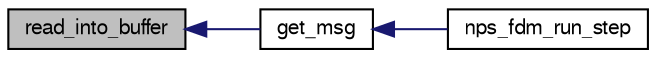 digraph "read_into_buffer"
{
  edge [fontname="FreeSans",fontsize="10",labelfontname="FreeSans",labelfontsize="10"];
  node [fontname="FreeSans",fontsize="10",shape=record];
  rankdir="LR";
  Node1 [label="read_into_buffer",height=0.2,width=0.4,color="black", fillcolor="grey75", style="filled", fontcolor="black"];
  Node1 -> Node2 [dir="back",color="midnightblue",fontsize="10",style="solid",fontname="FreeSans"];
  Node2 [label="get_msg",height=0.2,width=0.4,color="black", fillcolor="white", style="filled",URL="$nps__fdm__crrcsim_8c.html#a67337675973f93b9ab3cd01a3e5d2435"];
  Node2 -> Node3 [dir="back",color="midnightblue",fontsize="10",style="solid",fontname="FreeSans"];
  Node3 [label="nps_fdm_run_step",height=0.2,width=0.4,color="black", fillcolor="white", style="filled",URL="$nps__fdm__crrcsim_8c.html#a4f72ff1c76415e3e41897d762122c5f8"];
}
